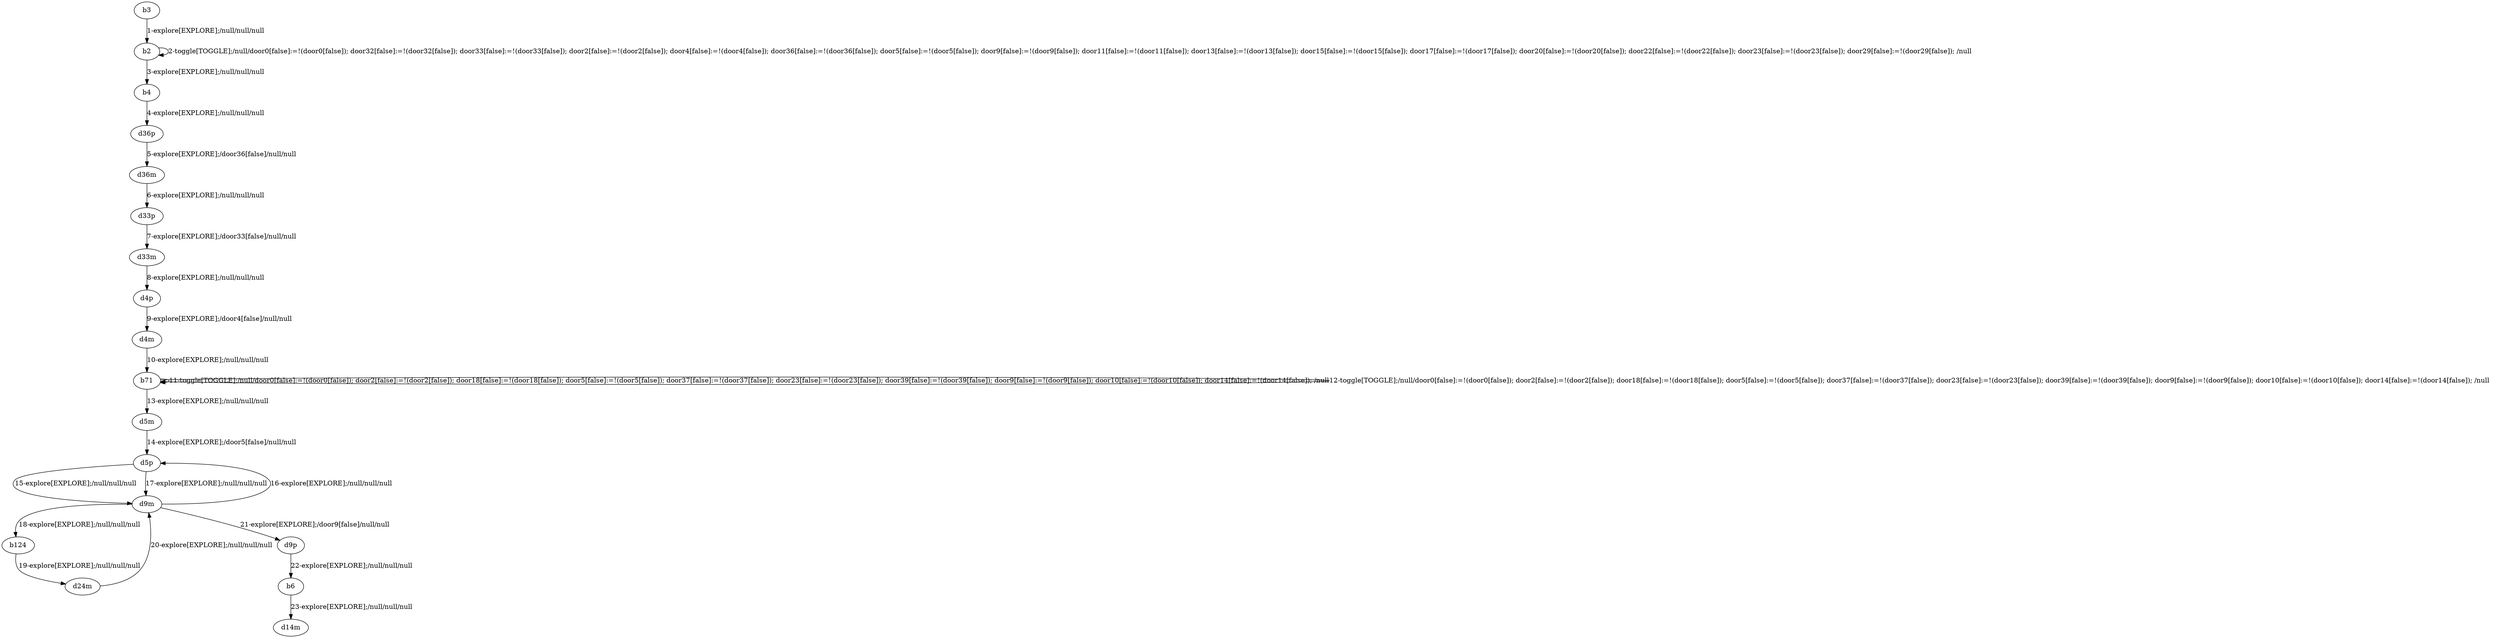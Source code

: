 # Total number of goals covered by this test: 1
# d9m --> d5p

digraph g {
"b3" -> "b2" [label = "1-explore[EXPLORE];/null/null/null"];
"b2" -> "b2" [label = "2-toggle[TOGGLE];/null/door0[false]:=!(door0[false]); door32[false]:=!(door32[false]); door33[false]:=!(door33[false]); door2[false]:=!(door2[false]); door4[false]:=!(door4[false]); door36[false]:=!(door36[false]); door5[false]:=!(door5[false]); door9[false]:=!(door9[false]); door11[false]:=!(door11[false]); door13[false]:=!(door13[false]); door15[false]:=!(door15[false]); door17[false]:=!(door17[false]); door20[false]:=!(door20[false]); door22[false]:=!(door22[false]); door23[false]:=!(door23[false]); door29[false]:=!(door29[false]); /null"];
"b2" -> "b4" [label = "3-explore[EXPLORE];/null/null/null"];
"b4" -> "d36p" [label = "4-explore[EXPLORE];/null/null/null"];
"d36p" -> "d36m" [label = "5-explore[EXPLORE];/door36[false]/null/null"];
"d36m" -> "d33p" [label = "6-explore[EXPLORE];/null/null/null"];
"d33p" -> "d33m" [label = "7-explore[EXPLORE];/door33[false]/null/null"];
"d33m" -> "d4p" [label = "8-explore[EXPLORE];/null/null/null"];
"d4p" -> "d4m" [label = "9-explore[EXPLORE];/door4[false]/null/null"];
"d4m" -> "b71" [label = "10-explore[EXPLORE];/null/null/null"];
"b71" -> "b71" [label = "11-toggle[TOGGLE];/null/door0[false]:=!(door0[false]); door2[false]:=!(door2[false]); door18[false]:=!(door18[false]); door5[false]:=!(door5[false]); door37[false]:=!(door37[false]); door23[false]:=!(door23[false]); door39[false]:=!(door39[false]); door9[false]:=!(door9[false]); door10[false]:=!(door10[false]); door14[false]:=!(door14[false]); /null"];
"b71" -> "b71" [label = "12-toggle[TOGGLE];/null/door0[false]:=!(door0[false]); door2[false]:=!(door2[false]); door18[false]:=!(door18[false]); door5[false]:=!(door5[false]); door37[false]:=!(door37[false]); door23[false]:=!(door23[false]); door39[false]:=!(door39[false]); door9[false]:=!(door9[false]); door10[false]:=!(door10[false]); door14[false]:=!(door14[false]); /null"];
"b71" -> "d5m" [label = "13-explore[EXPLORE];/null/null/null"];
"d5m" -> "d5p" [label = "14-explore[EXPLORE];/door5[false]/null/null"];
"d5p" -> "d9m" [label = "15-explore[EXPLORE];/null/null/null"];
"d9m" -> "d5p" [label = "16-explore[EXPLORE];/null/null/null"];
"d5p" -> "d9m" [label = "17-explore[EXPLORE];/null/null/null"];
"d9m" -> "b124" [label = "18-explore[EXPLORE];/null/null/null"];
"b124" -> "d24m" [label = "19-explore[EXPLORE];/null/null/null"];
"d24m" -> "d9m" [label = "20-explore[EXPLORE];/null/null/null"];
"d9m" -> "d9p" [label = "21-explore[EXPLORE];/door9[false]/null/null"];
"d9p" -> "b6" [label = "22-explore[EXPLORE];/null/null/null"];
"b6" -> "d14m" [label = "23-explore[EXPLORE];/null/null/null"];
}